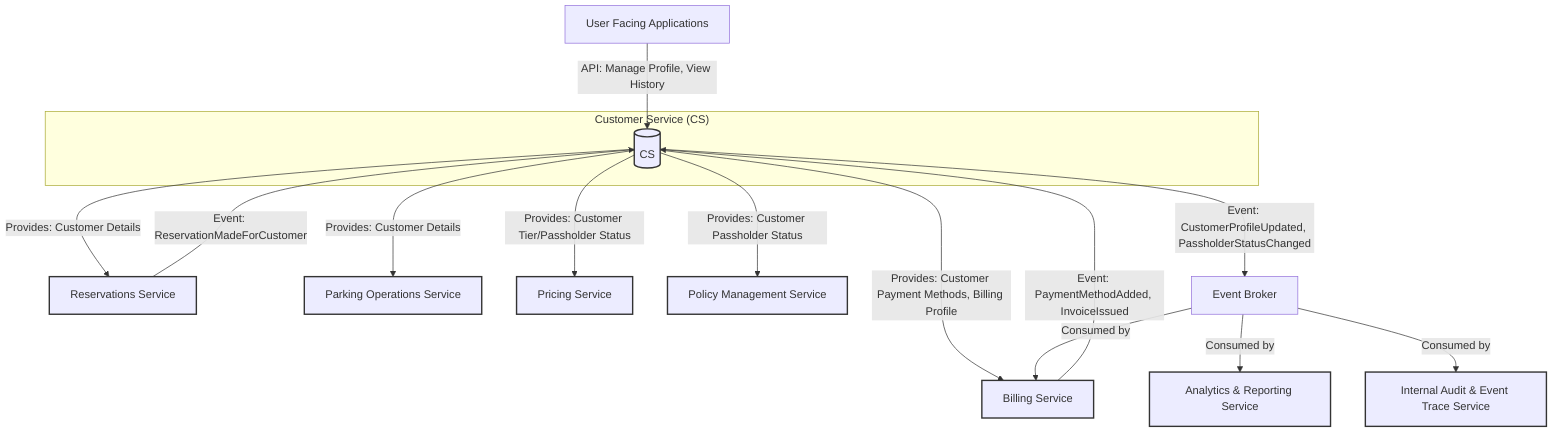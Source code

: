 graph TD
    subgraph "Customer Service (CS)"
        CS[(CS)]
    end

    %% Data & Events Consumed by CS
    BS[Billing Service] -->|Event: PaymentMethodAdded, InvoiceIssued| CS
    RS[Reservations Service] -->|Event: ReservationMadeForCustomer| CS

    %% Services Called & Events Published by CS
    CS -->|Provides: Customer Details| POS[Parking Operations Service]
    CS -->|Provides: Customer Details| RS
    CS -->|Provides: Customer Tier/Passholder Status| PS[Pricing Service]
    CS -->|Provides: Customer Passholder Status| PMS[Policy Management Service]
    CS -->|Provides: Customer Payment Methods, Billing Profile| BS[Billing Service]
    CS -->|Event: CustomerProfileUpdated, PassholderStatusChanged| EventBroker[Event Broker]

    %% General Event Publishing by CS
    EventBroker -->|Consumed by| ARS[Analytics & Reporting Service]
    EventBroker -->|Consumed by| IAETS[Internal Audit & Event Trace Service]
    EventBroker -->|Consumed by| BS

    %% External Interactions
    ExternalUserInterface[User Facing Applications] -->|API: Manage Profile, View History| CS

    classDef service fill:#lightyellow,stroke:#333,stroke-width:2px;
    class CS,BS,RS,POS,PS,PMS,ARS,IAETS service;
    class EventBroker fill:#lightblue,stroke:#333,stroke-width:2px;
    class ExternalUserInterface fill:#lightgreen,stroke:#333,stroke-width:2px;